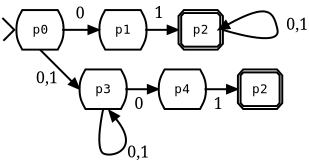 <?xml version="1.0" encoding="UTF-8"?>
<dia:diagram xmlns:dia="http://www.lysator.liu.se/~alla/dia/"><dia:layer name="Background" visible="true"><dia:object type="SDL - State" version="0" id="O0"><dia:attribute name="obj_pos"><dia:point val="5.808,9"/></dia:attribute><dia:attribute name="obj_bb"><dia:rectangle val="5.758,8.95;8.242,11.05"/></dia:attribute><dia:attribute name="elem_corner"><dia:point val="5.808,9"/></dia:attribute><dia:attribute name="elem_width"><dia:real val="2.384"/></dia:attribute><dia:attribute name="elem_height"><dia:real val="2"/></dia:attribute><dia:attribute name="show_background"><dia:boolean val="true"/></dia:attribute><dia:attribute name="flip_horizontal"><dia:boolean val="false"/></dia:attribute><dia:attribute name="flip_vertical"><dia:boolean val="false"/></dia:attribute><dia:attribute name="padding"><dia:real val="0.354"/></dia:attribute><dia:attribute name="text"><dia:composite type="text"><dia:attribute name="string"><dia:string>#p0#</dia:string></dia:attribute><dia:attribute name="font"><dia:font name="Courier"/></dia:attribute><dia:attribute name="height"><dia:real val="0.8"/></dia:attribute><dia:attribute name="pos"><dia:point val="7,10.198"/></dia:attribute><dia:attribute name="color"><dia:color val="#000000"/></dia:attribute><dia:attribute name="alignment"><dia:enum val="1"/></dia:attribute></dia:composite></dia:attribute></dia:object><dia:object type="SDL - State" version="0" id="O1"><dia:attribute name="obj_pos"><dia:point val="10,9"/></dia:attribute><dia:attribute name="obj_bb"><dia:rectangle val="9.95,8.95;12.434,11.05"/></dia:attribute><dia:attribute name="elem_corner"><dia:point val="10,9"/></dia:attribute><dia:attribute name="elem_width"><dia:real val="2.384"/></dia:attribute><dia:attribute name="elem_height"><dia:real val="2"/></dia:attribute><dia:attribute name="show_background"><dia:boolean val="true"/></dia:attribute><dia:attribute name="flip_horizontal"><dia:boolean val="false"/></dia:attribute><dia:attribute name="flip_vertical"><dia:boolean val="false"/></dia:attribute><dia:attribute name="padding"><dia:real val="0.354"/></dia:attribute><dia:attribute name="text"><dia:composite type="text"><dia:attribute name="string"><dia:string>#p1#</dia:string></dia:attribute><dia:attribute name="font"><dia:font name="Courier"/></dia:attribute><dia:attribute name="height"><dia:real val="0.8"/></dia:attribute><dia:attribute name="pos"><dia:point val="11.192,10.198"/></dia:attribute><dia:attribute name="color"><dia:color val="#000000"/></dia:attribute><dia:attribute name="alignment"><dia:enum val="1"/></dia:attribute></dia:composite></dia:attribute></dia:object><dia:object type="Standard - Line" version="0" id="O2"><dia:attribute name="obj_pos"><dia:point val="8.12,10"/></dia:attribute><dia:attribute name="obj_bb"><dia:rectangle val="8.07,9.6;10.05,10.4"/></dia:attribute><dia:attribute name="conn_endpoints"><dia:point val="8.12,10"/><dia:point val="10,10"/></dia:attribute><dia:attribute name="numcp"><dia:int val="1"/></dia:attribute><dia:attribute name="end_arrow"><dia:enum val="3"/></dia:attribute><dia:attribute name="end_arrow_length"><dia:real val="0.5"/></dia:attribute><dia:attribute name="end_arrow_width"><dia:real val="0.4"/></dia:attribute><dia:connections><dia:connection handle="0" to="O0" connection="2"/></dia:connections></dia:object><dia:object type="Standard - Line" version="0" id="O3"><dia:attribute name="obj_pos"><dia:point val="12.313,10"/></dia:attribute><dia:attribute name="obj_bb"><dia:rectangle val="12.263,9.6;14.05,10.4"/></dia:attribute><dia:attribute name="conn_endpoints"><dia:point val="12.313,10"/><dia:point val="14,10"/></dia:attribute><dia:attribute name="numcp"><dia:int val="1"/></dia:attribute><dia:attribute name="end_arrow"><dia:enum val="3"/></dia:attribute><dia:attribute name="end_arrow_length"><dia:real val="0.5"/></dia:attribute><dia:attribute name="end_arrow_width"><dia:real val="0.4"/></dia:attribute><dia:connections><dia:connection handle="0" to="O1" connection="2"/><dia:connection handle="1" to="O8" connection="3"/></dia:connections></dia:object><dia:object type="Standard - Text" version="0" id="O4"><dia:attribute name="obj_pos"><dia:point val="9.029,9.42"/></dia:attribute><dia:attribute name="obj_bb"><dia:rectangle val="8.737,8.58;9.271,9.73"/></dia:attribute><dia:attribute name="text"><dia:composite type="text"><dia:attribute name="string"><dia:string>#0#</dia:string></dia:attribute><dia:attribute name="font"><dia:font name="Times-Roman"/></dia:attribute><dia:attribute name="height"><dia:real val="1"/></dia:attribute><dia:attribute name="pos"><dia:point val="9.029,9.42"/></dia:attribute><dia:attribute name="color"><dia:color val="#000000"/></dia:attribute><dia:attribute name="alignment"><dia:enum val="1"/></dia:attribute></dia:composite></dia:attribute></dia:object><dia:object type="Standard - Text" version="0" id="O5"><dia:attribute name="obj_pos"><dia:point val="13.006,9.4"/></dia:attribute><dia:attribute name="obj_bb"><dia:rectangle val="12.764,8.61;13.248,9.61"/></dia:attribute><dia:attribute name="text"><dia:composite type="text"><dia:attribute name="string"><dia:string>#1#</dia:string></dia:attribute><dia:attribute name="font"><dia:font name="Times-Roman"/></dia:attribute><dia:attribute name="height"><dia:real val="1"/></dia:attribute><dia:attribute name="pos"><dia:point val="13.006,9.4"/></dia:attribute><dia:attribute name="color"><dia:color val="#000000"/></dia:attribute><dia:attribute name="alignment"><dia:enum val="1"/></dia:attribute></dia:composite></dia:attribute></dia:object><dia:object type="Standard - PolyLine" version="0" id="O6"><dia:attribute name="obj_pos"><dia:point val="5.1,9.4"/></dia:attribute><dia:attribute name="obj_bb"><dia:rectangle val="5.029,9.329;5.735,10.621"/></dia:attribute><dia:attribute name="poly_points"><dia:point val="5.1,9.4"/><dia:point val="5.7,10"/><dia:point val="5.15,10.55"/></dia:attribute></dia:object><dia:object type="Standard - Text" version="0" id="O7"><dia:attribute name="obj_pos"><dia:point val="20,10"/></dia:attribute><dia:attribute name="obj_bb"><dia:rectangle val="19.395,9.21;20.605,10.21"/></dia:attribute><dia:attribute name="text"><dia:composite type="text"><dia:attribute name="string"><dia:string>#0,1#</dia:string></dia:attribute><dia:attribute name="font"><dia:font name="Times-Roman"/></dia:attribute><dia:attribute name="height"><dia:real val="1"/></dia:attribute><dia:attribute name="pos"><dia:point val="20,10"/></dia:attribute><dia:attribute name="color"><dia:color val="#000000"/></dia:attribute><dia:attribute name="alignment"><dia:enum val="1"/></dia:attribute></dia:composite></dia:attribute></dia:object><dia:object type="SDL - Process" version="0" id="O8"><dia:attribute name="obj_pos"><dia:point val="14,9"/></dia:attribute><dia:attribute name="obj_bb"><dia:rectangle val="13.95,8.95;16.291,11.05"/></dia:attribute><dia:attribute name="elem_corner"><dia:point val="14,9"/></dia:attribute><dia:attribute name="elem_width"><dia:real val="2.241"/></dia:attribute><dia:attribute name="elem_height"><dia:real val="2"/></dia:attribute><dia:attribute name="show_background"><dia:boolean val="true"/></dia:attribute><dia:attribute name="flip_horizontal"><dia:boolean val="false"/></dia:attribute><dia:attribute name="flip_vertical"><dia:boolean val="false"/></dia:attribute><dia:attribute name="padding"><dia:real val="0.354"/></dia:attribute><dia:attribute name="text"><dia:composite type="text"><dia:attribute name="string"><dia:string>#p2#</dia:string></dia:attribute><dia:attribute name="font"><dia:font name="Courier"/></dia:attribute><dia:attribute name="height"><dia:real val="0.8"/></dia:attribute><dia:attribute name="pos"><dia:point val="15.12,10.198"/></dia:attribute><dia:attribute name="color"><dia:color val="#000000"/></dia:attribute><dia:attribute name="alignment"><dia:enum val="1"/></dia:attribute></dia:composite></dia:attribute></dia:object><dia:object type="Standard - BezierLine" version="0" id="O9"><dia:attribute name="obj_pos"><dia:point val="16,10"/></dia:attribute><dia:attribute name="obj_bb"><dia:rectangle val="15.764,9.063;19.06,10.472"/></dia:attribute><dia:attribute name="bez_points"><dia:point val="16,10"/><dia:point val="18.538,8.605"/><dia:point val="18.8,9.05"/><dia:point val="19,10"/><dia:point val="19.2,10.95"/><dia:point val="16.241,10"/><dia:point val="16.241,10"/></dia:attribute><dia:attribute name="corner_types"><dia:enum val="0"/><dia:enum val="0"/><dia:enum val="0"/></dia:attribute><dia:attribute name="start_arrow"><dia:enum val="3"/></dia:attribute><dia:attribute name="start_arrow_length"><dia:real val="0.5"/></dia:attribute><dia:attribute name="start_arrow_width"><dia:real val="0.4"/></dia:attribute><dia:connections><dia:connection handle="6" to="O8" connection="2"/></dia:connections></dia:object><dia:object type="Standard - Line" version="0" id="O10"><dia:attribute name="obj_pos"><dia:point val="7,11"/></dia:attribute><dia:attribute name="obj_bb"><dia:rectangle val="6.929,10.929;9.318,13.318"/></dia:attribute><dia:attribute name="conn_endpoints"><dia:point val="7,11"/><dia:point val="9,13"/></dia:attribute><dia:attribute name="numcp"><dia:int val="1"/></dia:attribute><dia:attribute name="end_arrow"><dia:enum val="3"/></dia:attribute><dia:attribute name="end_arrow_length"><dia:real val="0.5"/></dia:attribute><dia:attribute name="end_arrow_width"><dia:real val="0.4"/></dia:attribute><dia:connections><dia:connection handle="0" to="O0" connection="1"/></dia:connections></dia:object><dia:object type="SDL - State" version="0" id="O11"><dia:attribute name="obj_pos"><dia:point val="9,12"/></dia:attribute><dia:attribute name="obj_bb"><dia:rectangle val="8.95,11.95;11.434,14.05"/></dia:attribute><dia:attribute name="elem_corner"><dia:point val="9,12"/></dia:attribute><dia:attribute name="elem_width"><dia:real val="2.384"/></dia:attribute><dia:attribute name="elem_height"><dia:real val="2"/></dia:attribute><dia:attribute name="show_background"><dia:boolean val="true"/></dia:attribute><dia:attribute name="flip_horizontal"><dia:boolean val="false"/></dia:attribute><dia:attribute name="flip_vertical"><dia:boolean val="false"/></dia:attribute><dia:attribute name="padding"><dia:real val="0.354"/></dia:attribute><dia:attribute name="text"><dia:composite type="text"><dia:attribute name="string"><dia:string>#p3#</dia:string></dia:attribute><dia:attribute name="font"><dia:font name="Courier"/></dia:attribute><dia:attribute name="height"><dia:real val="0.8"/></dia:attribute><dia:attribute name="pos"><dia:point val="10.192,13.198"/></dia:attribute><dia:attribute name="color"><dia:color val="#000000"/></dia:attribute><dia:attribute name="alignment"><dia:enum val="1"/></dia:attribute></dia:composite></dia:attribute></dia:object><dia:object type="Standard - Line" version="0" id="O12"><dia:attribute name="obj_pos"><dia:point val="11.313,13"/></dia:attribute><dia:attribute name="obj_bb"><dia:rectangle val="11.263,12.6;13.05,13.4"/></dia:attribute><dia:attribute name="conn_endpoints"><dia:point val="11.313,13"/><dia:point val="13,13"/></dia:attribute><dia:attribute name="numcp"><dia:int val="1"/></dia:attribute><dia:attribute name="end_arrow"><dia:enum val="3"/></dia:attribute><dia:attribute name="end_arrow_length"><dia:real val="0.5"/></dia:attribute><dia:attribute name="end_arrow_width"><dia:real val="0.4"/></dia:attribute><dia:connections><dia:connection handle="0" to="O11" connection="2"/></dia:connections></dia:object><dia:object type="Standard - Text" version="0" id="O13"><dia:attribute name="obj_pos"><dia:point val="7.35,12.7"/></dia:attribute><dia:attribute name="obj_bb"><dia:rectangle val="6.695,11.86;7.955,13.01"/></dia:attribute><dia:attribute name="text"><dia:composite type="text"><dia:attribute name="string"><dia:string>#0,1#</dia:string></dia:attribute><dia:attribute name="font"><dia:font name="Times-Roman"/></dia:attribute><dia:attribute name="height"><dia:real val="1"/></dia:attribute><dia:attribute name="pos"><dia:point val="7.35,12.7"/></dia:attribute><dia:attribute name="color"><dia:color val="#000000"/></dia:attribute><dia:attribute name="alignment"><dia:enum val="1"/></dia:attribute></dia:composite></dia:attribute></dia:object><dia:object type="SDL - State" version="0" id="O14"><dia:attribute name="obj_pos"><dia:point val="13,12"/></dia:attribute><dia:attribute name="obj_bb"><dia:rectangle val="12.95,11.95;15.434,14.05"/></dia:attribute><dia:attribute name="elem_corner"><dia:point val="13,12"/></dia:attribute><dia:attribute name="elem_width"><dia:real val="2.384"/></dia:attribute><dia:attribute name="elem_height"><dia:real val="2"/></dia:attribute><dia:attribute name="show_background"><dia:boolean val="true"/></dia:attribute><dia:attribute name="flip_horizontal"><dia:boolean val="false"/></dia:attribute><dia:attribute name="flip_vertical"><dia:boolean val="false"/></dia:attribute><dia:attribute name="padding"><dia:real val="0.354"/></dia:attribute><dia:attribute name="text"><dia:composite type="text"><dia:attribute name="string"><dia:string>#p4#</dia:string></dia:attribute><dia:attribute name="font"><dia:font name="Courier"/></dia:attribute><dia:attribute name="height"><dia:real val="0.8"/></dia:attribute><dia:attribute name="pos"><dia:point val="14.192,13.198"/></dia:attribute><dia:attribute name="color"><dia:color val="#000000"/></dia:attribute><dia:attribute name="alignment"><dia:enum val="1"/></dia:attribute></dia:composite></dia:attribute></dia:object><dia:object type="Standard - Text" version="0" id="O15"><dia:attribute name="obj_pos"><dia:point val="12,14"/></dia:attribute><dia:attribute name="obj_bb"><dia:rectangle val="11.708,13.16;12.242,14.31"/></dia:attribute><dia:attribute name="text"><dia:composite type="text"><dia:attribute name="string"><dia:string>#0#</dia:string></dia:attribute><dia:attribute name="font"><dia:font name="Times-Roman"/></dia:attribute><dia:attribute name="height"><dia:real val="1"/></dia:attribute><dia:attribute name="pos"><dia:point val="12,14"/></dia:attribute><dia:attribute name="color"><dia:color val="#000000"/></dia:attribute><dia:attribute name="alignment"><dia:enum val="1"/></dia:attribute></dia:composite></dia:attribute></dia:object><dia:object type="Standard - Text" version="0" id="O16"><dia:attribute name="obj_pos"><dia:point val="11.966,16.447"/></dia:attribute><dia:attribute name="obj_bb"><dia:rectangle val="11.361,15.607;12.621,16.757"/></dia:attribute><dia:attribute name="text"><dia:composite type="text"><dia:attribute name="string"><dia:string>#0,1#</dia:string></dia:attribute><dia:attribute name="font"><dia:font name="Times-Roman"/></dia:attribute><dia:attribute name="height"><dia:real val="1"/></dia:attribute><dia:attribute name="pos"><dia:point val="11.966,16.447"/></dia:attribute><dia:attribute name="color"><dia:color val="#000000"/></dia:attribute><dia:attribute name="alignment"><dia:enum val="1"/></dia:attribute></dia:composite></dia:attribute></dia:object><dia:object type="Standard - BezierLine" version="0" id="O17"><dia:attribute name="obj_pos"><dia:point val="10.479,14.06"/></dia:attribute><dia:attribute name="obj_bb"><dia:rectangle val="9.947,13.768;11.288,16.353"/></dia:attribute><dia:attribute name="bez_points"><dia:point val="10.479,14.06"/><dia:point val="12.079,16.01"/><dia:point val="10.729,16.46"/><dia:point val="10.229,16.26"/><dia:point val="9.729,16.06"/><dia:point val="10.192,14"/><dia:point val="10.192,14"/></dia:attribute><dia:attribute name="corner_types"><dia:enum val="0"/><dia:enum val="0"/><dia:enum val="0"/></dia:attribute><dia:attribute name="start_arrow"><dia:enum val="3"/></dia:attribute><dia:attribute name="start_arrow_length"><dia:real val="0.5"/></dia:attribute><dia:attribute name="start_arrow_width"><dia:real val="0.4"/></dia:attribute><dia:connections><dia:connection handle="6" to="O11" connection="1"/></dia:connections></dia:object><dia:object type="Standard - Line" version="0" id="O18"><dia:attribute name="obj_pos"><dia:point val="15.313,13"/></dia:attribute><dia:attribute name="obj_bb"><dia:rectangle val="15.263,12.6;17.05,13.4"/></dia:attribute><dia:attribute name="conn_endpoints"><dia:point val="15.313,13"/><dia:point val="17,13"/></dia:attribute><dia:attribute name="numcp"><dia:int val="1"/></dia:attribute><dia:attribute name="end_arrow"><dia:enum val="3"/></dia:attribute><dia:attribute name="end_arrow_length"><dia:real val="0.5"/></dia:attribute><dia:attribute name="end_arrow_width"><dia:real val="0.4"/></dia:attribute><dia:connections><dia:connection handle="0" to="O14" connection="2"/><dia:connection handle="1" to="O19" connection="3"/></dia:connections></dia:object><dia:object type="SDL - Process" version="0" id="O19"><dia:attribute name="obj_pos"><dia:point val="17,12"/></dia:attribute><dia:attribute name="obj_bb"><dia:rectangle val="16.95,11.95;19.291,14.05"/></dia:attribute><dia:attribute name="elem_corner"><dia:point val="17,12"/></dia:attribute><dia:attribute name="elem_width"><dia:real val="2.241"/></dia:attribute><dia:attribute name="elem_height"><dia:real val="2"/></dia:attribute><dia:attribute name="show_background"><dia:boolean val="true"/></dia:attribute><dia:attribute name="flip_horizontal"><dia:boolean val="false"/></dia:attribute><dia:attribute name="flip_vertical"><dia:boolean val="false"/></dia:attribute><dia:attribute name="padding"><dia:real val="0.354"/></dia:attribute><dia:attribute name="text"><dia:composite type="text"><dia:attribute name="string"><dia:string>#p2#</dia:string></dia:attribute><dia:attribute name="font"><dia:font name="Courier"/></dia:attribute><dia:attribute name="height"><dia:real val="0.8"/></dia:attribute><dia:attribute name="pos"><dia:point val="18.12,13.198"/></dia:attribute><dia:attribute name="color"><dia:color val="#000000"/></dia:attribute><dia:attribute name="alignment"><dia:enum val="1"/></dia:attribute></dia:composite></dia:attribute></dia:object><dia:object type="Standard - Text" version="0" id="O20"><dia:attribute name="obj_pos"><dia:point val="16,14"/></dia:attribute><dia:attribute name="obj_bb"><dia:rectangle val="15.758,13.16;16.292,14.31"/></dia:attribute><dia:attribute name="text"><dia:composite type="text"><dia:attribute name="string"><dia:string>#1#</dia:string></dia:attribute><dia:attribute name="font"><dia:font name="Times-Roman"/></dia:attribute><dia:attribute name="height"><dia:real val="1"/></dia:attribute><dia:attribute name="pos"><dia:point val="16,14"/></dia:attribute><dia:attribute name="color"><dia:color val="#000000"/></dia:attribute><dia:attribute name="alignment"><dia:enum val="1"/></dia:attribute></dia:composite></dia:attribute></dia:object></dia:layer></dia:diagram>
